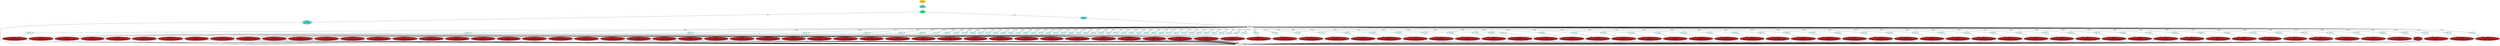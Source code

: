 strict digraph "" {
	node [label="\N"];
	"855:CA"	 [ast="<pyverilog.vparser.ast.Case object at 0x7f65e4b8f610>",
		fillcolor=lightcyan,
		label="855:CA",
		statements="[]",
		style=filled,
		typ=Case];
	"855:NS"	 [ast="<pyverilog.vparser.ast.NonblockingSubstitution object at 0x7f65e4b8f690>",
		fillcolor=firebrick,
		label="855:NS
Kt <= 64'hd807aa98_a3030242;",
		statements="[<pyverilog.vparser.ast.NonblockingSubstitution object at 0x7f65e4b8f690>]",
		style=filled,
		typ=NonblockingSubstitution];
	"855:CA" -> "855:NS"	 [cond="[]",
		lineno=None];
	"840:CA"	 [ast="<pyverilog.vparser.ast.Case object at 0x7f65e4b8f850>",
		fillcolor=lightcyan,
		label="840:CA",
		statements="[]",
		style=filled,
		typ=Case];
	"840:NS"	 [ast="<pyverilog.vparser.ast.NonblockingSubstitution object at 0x7f65e4b8f8d0>",
		fillcolor=firebrick,
		label="840:NS
Kt <= 64'h428a2f98_d728ae22;",
		statements="[<pyverilog.vparser.ast.NonblockingSubstitution object at 0x7f65e4b8f8d0>]",
		style=filled,
		typ=NonblockingSubstitution];
	"840:CA" -> "840:NS"	 [cond="[]",
		lineno=None];
	"852:NS"	 [ast="<pyverilog.vparser.ast.NonblockingSubstitution object at 0x7f65e4b8fa50>",
		fillcolor=firebrick,
		label="852:NS
Kt <= 64'h923f82a4_af194f9b;",
		statements="[<pyverilog.vparser.ast.NonblockingSubstitution object at 0x7f65e4b8fa50>]",
		style=filled,
		typ=NonblockingSubstitution];
	"Leaf_830:AL"	 [def_var="['Kt']",
		label="Leaf_830:AL"];
	"852:NS" -> "Leaf_830:AL"	 [cond="[]",
		lineno=None];
	"908:CA"	 [ast="<pyverilog.vparser.ast.Case object at 0x7f65e4b8fc10>",
		fillcolor=lightcyan,
		label="908:CA",
		statements="[]",
		style=filled,
		typ=Case];
	"908:NS"	 [ast="<pyverilog.vparser.ast.NonblockingSubstitution object at 0x7f65e4b8fc90>",
		fillcolor=firebrick,
		label="908:NS
Kt <= 64'h4ed8aa4a_e3418acb;",
		statements="[<pyverilog.vparser.ast.NonblockingSubstitution object at 0x7f65e4b8fc90>]",
		style=filled,
		typ=NonblockingSubstitution];
	"908:CA" -> "908:NS"	 [cond="[]",
		lineno=None];
	"871:NS"	 [ast="<pyverilog.vparser.ast.NonblockingSubstitution object at 0x7f65e4b1ea90>",
		fillcolor=firebrick,
		label="871:NS
Kt <= 64'he49b69c1_9ef14ad2;",
		statements="[<pyverilog.vparser.ast.NonblockingSubstitution object at 0x7f65e4b1ea90>]",
		style=filled,
		typ=NonblockingSubstitution];
	"871:NS" -> "Leaf_830:AL"	 [cond="[]",
		lineno=None];
	"843:CA"	 [ast="<pyverilog.vparser.ast.Case object at 0x7f65e4b8ff90>",
		fillcolor=lightcyan,
		label="843:CA",
		statements="[]",
		style=filled,
		typ=Case];
	"843:NS"	 [ast="<pyverilog.vparser.ast.NonblockingSubstitution object at 0x7f65e4b91050>",
		fillcolor=firebrick,
		label="843:NS
Kt <= 64'hb5c0fbcf_ec4d3b2f;",
		statements="[<pyverilog.vparser.ast.NonblockingSubstitution object at 0x7f65e4b91050>]",
		style=filled,
		typ=NonblockingSubstitution];
	"843:CA" -> "843:NS"	 [cond="[]",
		lineno=None];
	"864:NS"	 [ast="<pyverilog.vparser.ast.NonblockingSubstitution object at 0x7f65e4b911d0>",
		fillcolor=firebrick,
		label="864:NS
Kt <= 64'h72be5d74_f27b896f;",
		statements="[<pyverilog.vparser.ast.NonblockingSubstitution object at 0x7f65e4b911d0>]",
		style=filled,
		typ=NonblockingSubstitution];
	"864:NS" -> "Leaf_830:AL"	 [cond="[]",
		lineno=None];
	"915:NS"	 [ast="<pyverilog.vparser.ast.NonblockingSubstitution object at 0x7f65e4b91350>",
		fillcolor=firebrick,
		label="915:NS
Kt <= 64'h90befffa_23631e28;",
		statements="[<pyverilog.vparser.ast.NonblockingSubstitution object at 0x7f65e4b91350>]",
		style=filled,
		typ=NonblockingSubstitution];
	"915:NS" -> "Leaf_830:AL"	 [cond="[]",
		lineno=None];
	"896:CA"	 [ast="<pyverilog.vparser.ast.Case object at 0x7f65e4b914d0>",
		fillcolor=lightcyan,
		label="896:CA",
		statements="[]",
		style=filled,
		typ=Case];
	"896:NS"	 [ast="<pyverilog.vparser.ast.NonblockingSubstitution object at 0x7f65e4b91550>",
		fillcolor=firebrick,
		label="896:NS
Kt <= 64'ha81a664b_bc423001;",
		statements="[<pyverilog.vparser.ast.NonblockingSubstitution object at 0x7f65e4b91550>]",
		style=filled,
		typ=NonblockingSubstitution];
	"896:CA" -> "896:NS"	 [cond="[]",
		lineno=None];
	"839:CA"	 [ast="<pyverilog.vparser.ast.Case object at 0x7f65e4b947d0>",
		fillcolor=lightcyan,
		label="839:CA",
		statements="[]",
		style=filled,
		typ=Case];
	"839:NS"	 [ast="<pyverilog.vparser.ast.NonblockingSubstitution object at 0x7f65e4b94850>",
		fillcolor=firebrick,
		label="839:NS
Kt <= 64'h428a2f98_d728ae22;",
		statements="[<pyverilog.vparser.ast.NonblockingSubstitution object at 0x7f65e4b94850>]",
		style=filled,
		typ=NonblockingSubstitution];
	"839:CA" -> "839:NS"	 [cond="[]",
		lineno=None];
	"857:NS"	 [ast="<pyverilog.vparser.ast.NonblockingSubstitution object at 0x7f65e4b916d0>",
		fillcolor=firebrick,
		label="857:NS
Kt <= 64'h12835b01_45706fbe;",
		statements="[<pyverilog.vparser.ast.NonblockingSubstitution object at 0x7f65e4b916d0>]",
		style=filled,
		typ=NonblockingSubstitution];
	"857:NS" -> "Leaf_830:AL"	 [cond="[]",
		lineno=None];
	"900:CA"	 [ast="<pyverilog.vparser.ast.Case object at 0x7f65e4b36b10>",
		fillcolor=lightcyan,
		label="900:CA",
		statements="[]",
		style=filled,
		typ=Case];
	"900:NS"	 [ast="<pyverilog.vparser.ast.NonblockingSubstitution object at 0x7f65e4b36b90>",
		fillcolor=firebrick,
		label="900:NS
Kt <= 64'hd6990624_5565a910;",
		statements="[<pyverilog.vparser.ast.NonblockingSubstitution object at 0x7f65e4b36b90>]",
		style=filled,
		typ=NonblockingSubstitution];
	"900:CA" -> "900:NS"	 [cond="[]",
		lineno=None];
	"917:CA"	 [ast="<pyverilog.vparser.ast.Case object at 0x7f65e4b91850>",
		fillcolor=lightcyan,
		label="917:CA",
		statements="[]",
		style=filled,
		typ=Case];
	"917:NS"	 [ast="<pyverilog.vparser.ast.NonblockingSubstitution object at 0x7f65e4b918d0>",
		fillcolor=firebrick,
		label="917:NS
Kt <= 64'hbef9a3f7_b2c67915;",
		statements="[<pyverilog.vparser.ast.NonblockingSubstitution object at 0x7f65e4b918d0>]",
		style=filled,
		typ=NonblockingSubstitution];
	"917:CA" -> "917:NS"	 [cond="[]",
		lineno=None];
	"905:CA"	 [ast="<pyverilog.vparser.ast.Case object at 0x7f65e4b91a50>",
		fillcolor=lightcyan,
		label="905:CA",
		statements="[]",
		style=filled,
		typ=Case];
	"905:NS"	 [ast="<pyverilog.vparser.ast.NonblockingSubstitution object at 0x7f65e4b91ad0>",
		fillcolor=firebrick,
		label="905:NS
Kt <= 64'h2748774c_df8eeb99;",
		statements="[<pyverilog.vparser.ast.NonblockingSubstitution object at 0x7f65e4b91ad0>]",
		style=filled,
		typ=NonblockingSubstitution];
	"905:CA" -> "905:NS"	 [cond="[]",
		lineno=None];
	"868:NS"	 [ast="<pyverilog.vparser.ast.NonblockingSubstitution object at 0x7f65e4b91c50>",
		fillcolor=firebrick,
		label="868:NS
Kt <= 64'h9bdc06a7_25c71235;",
		statements="[<pyverilog.vparser.ast.NonblockingSubstitution object at 0x7f65e4b91c50>]",
		style=filled,
		typ=NonblockingSubstitution];
	"868:NS" -> "Leaf_830:AL"	 [cond="[]",
		lineno=None];
	"920:CA"	 [ast="<pyverilog.vparser.ast.Case object at 0x7f65e4b91f50>",
		fillcolor=lightcyan,
		label="920:CA",
		statements="[]",
		style=filled,
		typ=Case];
	"920:NS"	 [ast="<pyverilog.vparser.ast.NonblockingSubstitution object at 0x7f65e4b91fd0>",
		fillcolor=firebrick,
		label="920:NS
Kt <= 64'hd186b8c7_21c0c207;",
		statements="[<pyverilog.vparser.ast.NonblockingSubstitution object at 0x7f65e4b91fd0>]",
		style=filled,
		typ=NonblockingSubstitution];
	"920:CA" -> "920:NS"	 [cond="[]",
		lineno=None];
	"918:CA"	 [ast="<pyverilog.vparser.ast.Case object at 0x7f65e4b921d0>",
		fillcolor=lightcyan,
		label="918:CA",
		statements="[]",
		style=filled,
		typ=Case];
	"918:NS"	 [ast="<pyverilog.vparser.ast.NonblockingSubstitution object at 0x7f65e4b92250>",
		fillcolor=firebrick,
		label="918:NS
Kt <= 64'hc67178f2_e372532b;",
		statements="[<pyverilog.vparser.ast.NonblockingSubstitution object at 0x7f65e4b92250>]",
		style=filled,
		typ=NonblockingSubstitution];
	"918:CA" -> "918:NS"	 [cond="[]",
		lineno=None];
	"861:NS"	 [ast="<pyverilog.vparser.ast.NonblockingSubstitution object at 0x7f65e4b92410>",
		fillcolor=firebrick,
		label="861:NS
Kt <= 64'h550c7dc3_d5ffb4e2;",
		statements="[<pyverilog.vparser.ast.NonblockingSubstitution object at 0x7f65e4b92410>]",
		style=filled,
		typ=NonblockingSubstitution];
	"861:NS" -> "Leaf_830:AL"	 [cond="[]",
		lineno=None];
	"844:NS"	 [ast="<pyverilog.vparser.ast.NonblockingSubstitution object at 0x7f65e4b94f10>",
		fillcolor=firebrick,
		label="844:NS
Kt <= 64'hb5c0fbcf_ec4d3b2f;",
		statements="[<pyverilog.vparser.ast.NonblockingSubstitution object at 0x7f65e4b94f10>]",
		style=filled,
		typ=NonblockingSubstitution];
	"844:NS" -> "Leaf_830:AL"	 [cond="[]",
		lineno=None];
	"888:NS"	 [ast="<pyverilog.vparser.ast.NonblockingSubstitution object at 0x7f65e4b92710>",
		fillcolor=firebrick,
		label="888:NS
Kt <= 64'h2e1b2138_5c26c926;",
		statements="[<pyverilog.vparser.ast.NonblockingSubstitution object at 0x7f65e4b92710>]",
		style=filled,
		typ=NonblockingSubstitution];
	"888:NS" -> "Leaf_830:AL"	 [cond="[]",
		lineno=None];
	"913:NS"	 [ast="<pyverilog.vparser.ast.NonblockingSubstitution object at 0x7f65e4b92890>",
		fillcolor=firebrick,
		label="913:NS
Kt <= 64'h84c87814_a1f0ab72;",
		statements="[<pyverilog.vparser.ast.NonblockingSubstitution object at 0x7f65e4b92890>]",
		style=filled,
		typ=NonblockingSubstitution];
	"913:NS" -> "Leaf_830:AL"	 [cond="[]",
		lineno=None];
	"898:CA"	 [ast="<pyverilog.vparser.ast.Case object at 0x7f65e4b92a10>",
		fillcolor=lightcyan,
		label="898:CA",
		statements="[]",
		style=filled,
		typ=Case];
	"898:NS"	 [ast="<pyverilog.vparser.ast.NonblockingSubstitution object at 0x7f65e4b92a90>",
		fillcolor=firebrick,
		label="898:NS
Kt <= 64'hc76c51a3_0654be30;",
		statements="[<pyverilog.vparser.ast.NonblockingSubstitution object at 0x7f65e4b92a90>]",
		style=filled,
		typ=NonblockingSubstitution];
	"898:CA" -> "898:NS"	 [cond="[]",
		lineno=None];
	"874:NS"	 [ast="<pyverilog.vparser.ast.NonblockingSubstitution object at 0x7f65e4b92c50>",
		fillcolor=firebrick,
		label="874:NS
Kt <= 64'h240ca1cc_77ac9c65;",
		statements="[<pyverilog.vparser.ast.NonblockingSubstitution object at 0x7f65e4b92c50>]",
		style=filled,
		typ=NonblockingSubstitution];
	"874:NS" -> "Leaf_830:AL"	 [cond="[]",
		lineno=None];
	"841:CA"	 [ast="<pyverilog.vparser.ast.Case object at 0x7f65e4b94a10>",
		fillcolor=lightcyan,
		label="841:CA",
		statements="[]",
		style=filled,
		typ=Case];
	"841:NS"	 [ast="<pyverilog.vparser.ast.NonblockingSubstitution object at 0x7f65e4b94a90>",
		fillcolor=firebrick,
		label="841:NS
Kt <= 64'h71374491_23ef65cd;",
		statements="[<pyverilog.vparser.ast.NonblockingSubstitution object at 0x7f65e4b94a90>]",
		style=filled,
		typ=NonblockingSubstitution];
	"841:CA" -> "841:NS"	 [cond="[]",
		lineno=None];
	"895:NS"	 [ast="<pyverilog.vparser.ast.NonblockingSubstitution object at 0x7f65e4b93050>",
		fillcolor=firebrick,
		label="895:NS
Kt <= 64'ha2bfe8a1_4cf10364;",
		statements="[<pyverilog.vparser.ast.NonblockingSubstitution object at 0x7f65e4b93050>]",
		style=filled,
		typ=NonblockingSubstitution];
	"895:NS" -> "Leaf_830:AL"	 [cond="[]",
		lineno=None];
	"921:CA"	 [ast="<pyverilog.vparser.ast.Case object at 0x7f65e4b931d0>",
		fillcolor=lightcyan,
		label="921:CA",
		statements="[]",
		style=filled,
		typ=Case];
	"921:NS"	 [ast="<pyverilog.vparser.ast.NonblockingSubstitution object at 0x7f65e4b93250>",
		fillcolor=firebrick,
		label="921:NS
Kt <= 64'heada7dd6_cde0eb1e;",
		statements="[<pyverilog.vparser.ast.NonblockingSubstitution object at 0x7f65e4b93250>]",
		style=filled,
		typ=NonblockingSubstitution];
	"921:CA" -> "921:NS"	 [cond="[]",
		lineno=None];
	"865:CA"	 [ast="<pyverilog.vparser.ast.Case object at 0x7f65e4b96f50>",
		fillcolor=lightcyan,
		label="865:CA",
		statements="[]",
		style=filled,
		typ=Case];
	"865:NS"	 [ast="<pyverilog.vparser.ast.NonblockingSubstitution object at 0x7f65e4b96fd0>",
		fillcolor=firebrick,
		label="865:NS
Kt <= 64'h80deb1fe_3b1696b1;",
		statements="[<pyverilog.vparser.ast.NonblockingSubstitution object at 0x7f65e4b96fd0>]",
		style=filled,
		typ=NonblockingSubstitution];
	"865:CA" -> "865:NS"	 [cond="[]",
		lineno=None];
	"880:CA"	 [ast="<pyverilog.vparser.ast.Case object at 0x7f65e4b93590>",
		fillcolor=lightcyan,
		label="880:CA",
		statements="[]",
		style=filled,
		typ=Case];
	"880:NS"	 [ast="<pyverilog.vparser.ast.NonblockingSubstitution object at 0x7f65e4b93610>",
		fillcolor=firebrick,
		label="880:NS
Kt <= 64'ha831c66d_2db43210;",
		statements="[<pyverilog.vparser.ast.NonblockingSubstitution object at 0x7f65e4b93610>]",
		style=filled,
		typ=NonblockingSubstitution];
	"880:CA" -> "880:NS"	 [cond="[]",
		lineno=None];
	"846:CA"	 [ast="<pyverilog.vparser.ast.Case object at 0x7f65e4b937d0>",
		fillcolor=lightcyan,
		label="846:CA",
		statements="[]",
		style=filled,
		typ=Case];
	"846:NS"	 [ast="<pyverilog.vparser.ast.NonblockingSubstitution object at 0x7f65e4b93850>",
		fillcolor=firebrick,
		label="846:NS
Kt <= 64'he9b5dba5_8189dbbc;",
		statements="[<pyverilog.vparser.ast.NonblockingSubstitution object at 0x7f65e4b93850>]",
		style=filled,
		typ=NonblockingSubstitution];
	"846:CA" -> "846:NS"	 [cond="[]",
		lineno=None];
	"879:CA"	 [ast="<pyverilog.vparser.ast.Case object at 0x7f65e4b93a10>",
		fillcolor=lightcyan,
		label="879:CA",
		statements="[]",
		style=filled,
		typ=Case];
	"879:NS"	 [ast="<pyverilog.vparser.ast.NonblockingSubstitution object at 0x7f65e4b93a90>",
		fillcolor=firebrick,
		label="879:NS
Kt <= 64'h983e5152_ee66dfab;",
		statements="[<pyverilog.vparser.ast.NonblockingSubstitution object at 0x7f65e4b93a90>]",
		style=filled,
		typ=NonblockingSubstitution];
	"879:CA" -> "879:NS"	 [cond="[]",
		lineno=None];
	"909:CA"	 [ast="<pyverilog.vparser.ast.Case object at 0x7f65e4b93c50>",
		fillcolor=lightcyan,
		label="909:CA",
		statements="[]",
		style=filled,
		typ=Case];
	"909:NS"	 [ast="<pyverilog.vparser.ast.NonblockingSubstitution object at 0x7f65e4b93cd0>",
		fillcolor=firebrick,
		label="909:NS
Kt <= 64'h5b9cca4f_7763e373;",
		statements="[<pyverilog.vparser.ast.NonblockingSubstitution object at 0x7f65e4b93cd0>]",
		style=filled,
		typ=NonblockingSubstitution];
	"909:CA" -> "909:NS"	 [cond="[]",
		lineno=None];
	"866:NS"	 [ast="<pyverilog.vparser.ast.NonblockingSubstitution object at 0x7f65e4b93e90>",
		fillcolor=firebrick,
		label="866:NS
Kt <= 64'h80deb1fe_3b1696b1;",
		statements="[<pyverilog.vparser.ast.NonblockingSubstitution object at 0x7f65e4b93e90>]",
		style=filled,
		typ=NonblockingSubstitution];
	"866:NS" -> "Leaf_830:AL"	 [cond="[]",
		lineno=None];
	"929:NS"	 [ast="<pyverilog.vparser.ast.NonblockingSubstitution object at 0x7f65e4b94050>",
		fillcolor=firebrick,
		label="929:NS
Kt <= 64'h3c9ebe0a_15c9bebc;",
		statements="[<pyverilog.vparser.ast.NonblockingSubstitution object at 0x7f65e4b94050>]",
		style=filled,
		typ=NonblockingSubstitution];
	"929:NS" -> "Leaf_830:AL"	 [cond="[]",
		lineno=None];
	"862:NS"	 [ast="<pyverilog.vparser.ast.NonblockingSubstitution object at 0x7f65e4b92590>",
		fillcolor=firebrick,
		label="862:NS
Kt <= 64'h550c7dc3_d5ffb4e2;",
		statements="[<pyverilog.vparser.ast.NonblockingSubstitution object at 0x7f65e4b92590>]",
		style=filled,
		typ=NonblockingSubstitution];
	"862:NS" -> "Leaf_830:AL"	 [cond="[]",
		lineno=None];
	"877:NS"	 [ast="<pyverilog.vparser.ast.NonblockingSubstitution object at 0x7f65e4b94410>",
		fillcolor=firebrick,
		label="877:NS
Kt <= 64'h5cb0a9dc_bd41fbd4;",
		statements="[<pyverilog.vparser.ast.NonblockingSubstitution object at 0x7f65e4b94410>]",
		style=filled,
		typ=NonblockingSubstitution];
	"877:NS" -> "Leaf_830:AL"	 [cond="[]",
		lineno=None];
	"858:NS"	 [ast="<pyverilog.vparser.ast.NonblockingSubstitution object at 0x7f65e4b94590>",
		fillcolor=firebrick,
		label="858:NS
Kt <= 64'h12835b01_45706fbe;",
		statements="[<pyverilog.vparser.ast.NonblockingSubstitution object at 0x7f65e4b94590>]",
		style=filled,
		typ=NonblockingSubstitution];
	"858:NS" -> "Leaf_830:AL"	 [cond="[]",
		lineno=None];
	"838:CS"	 [ast="<pyverilog.vparser.ast.CaseStatement object at 0x7f65e4b94710>",
		fillcolor=linen,
		label="838:CS",
		statements="[]",
		style=filled,
		typ=CaseStatement];
	"838:CS" -> "855:CA"	 [cond="['round']",
		label=round,
		lineno=838];
	"838:CS" -> "840:CA"	 [cond="['round']",
		label=round,
		lineno=838];
	"838:CS" -> "908:CA"	 [cond="['round']",
		label=round,
		lineno=838];
	"838:CS" -> "843:CA"	 [cond="['round']",
		label=round,
		lineno=838];
	"838:CS" -> "896:CA"	 [cond="['round']",
		label=round,
		lineno=838];
	"838:CS" -> "839:CA"	 [cond="['round']",
		label=round,
		lineno=838];
	"838:CS" -> "900:CA"	 [cond="['round']",
		label=round,
		lineno=838];
	"838:CS" -> "917:CA"	 [cond="['round']",
		label=round,
		lineno=838];
	"838:CS" -> "905:CA"	 [cond="['round']",
		label=round,
		lineno=838];
	"838:CS" -> "920:CA"	 [cond="['round']",
		label=round,
		lineno=838];
	"838:CS" -> "918:CA"	 [cond="['round']",
		label=round,
		lineno=838];
	"838:CS" -> "898:CA"	 [cond="['round']",
		label=round,
		lineno=838];
	"838:CS" -> "841:CA"	 [cond="['round']",
		label=round,
		lineno=838];
	"838:CS" -> "921:CA"	 [cond="['round']",
		label=round,
		lineno=838];
	"838:CS" -> "865:CA"	 [cond="['round']",
		label=round,
		lineno=838];
	"838:CS" -> "880:CA"	 [cond="['round']",
		label=round,
		lineno=838];
	"838:CS" -> "846:CA"	 [cond="['round']",
		label=round,
		lineno=838];
	"838:CS" -> "879:CA"	 [cond="['round']",
		label=round,
		lineno=838];
	"838:CS" -> "909:CA"	 [cond="['round']",
		label=round,
		lineno=838];
	"922:CA"	 [ast="<pyverilog.vparser.ast.Case object at 0x7f65e4b45450>",
		fillcolor=lightcyan,
		label="922:CA",
		statements="[]",
		style=filled,
		typ=Case];
	"838:CS" -> "922:CA"	 [cond="['round']",
		label=round,
		lineno=838];
	"916:CA"	 [ast="<pyverilog.vparser.ast.Case object at 0x7f65e4b45150>",
		fillcolor=lightcyan,
		label="916:CA",
		statements="[]",
		style=filled,
		typ=Case];
	"838:CS" -> "916:CA"	 [cond="['round']",
		label=round,
		lineno=838];
	"849:CA"	 [ast="<pyverilog.vparser.ast.Case object at 0x7f65e4b957d0>",
		fillcolor=lightcyan,
		label="849:CA",
		statements="[]",
		style=filled,
		typ=Case];
	"838:CS" -> "849:CA"	 [cond="['round']",
		label=round,
		lineno=838];
	"897:CA"	 [ast="<pyverilog.vparser.ast.Case object at 0x7f65e4b36690>",
		fillcolor=lightcyan,
		label="897:CA",
		statements="[]",
		style=filled,
		typ=Case];
	"838:CS" -> "897:CA"	 [cond="['round']",
		label=round,
		lineno=838];
	"860:CA"	 [ast="<pyverilog.vparser.ast.Case object at 0x7f65e4b96890>",
		fillcolor=lightcyan,
		label="860:CA",
		statements="[]",
		style=filled,
		typ=Case];
	"838:CS" -> "860:CA"	 [cond="['round']",
		label=round,
		lineno=838];
	"929:CA"	 [ast="<pyverilog.vparser.ast.Case object at 0x7f65e4ce3050>",
		fillcolor=lightcyan,
		label="929:CA",
		statements="[]",
		style=filled,
		typ=Case];
	"838:CS" -> "929:CA"	 [cond="['round']",
		label=round,
		lineno=838];
	"872:CA"	 [ast="<pyverilog.vparser.ast.Case object at 0x7f65e4b1ec50>",
		fillcolor=lightcyan,
		label="872:CA",
		statements="[]",
		style=filled,
		typ=Case];
	"838:CS" -> "872:CA"	 [cond="['round']",
		label=round,
		lineno=838];
	"859:CA"	 [ast="<pyverilog.vparser.ast.Case object at 0x7f65e4b96650>",
		fillcolor=lightcyan,
		label="859:CA",
		statements="[]",
		style=filled,
		typ=Case];
	"838:CS" -> "859:CA"	 [cond="['round']",
		label=round,
		lineno=838];
	"881:CA"	 [ast="<pyverilog.vparser.ast.Case object at 0x7f65e4b268d0>",
		fillcolor=lightcyan,
		label="881:CA",
		statements="[]",
		style=filled,
		typ=Case];
	"838:CS" -> "881:CA"	 [cond="['round']",
		label=round,
		lineno=838];
	"875:CA"	 [ast="<pyverilog.vparser.ast.Case object at 0x7f65e4b261d0>",
		fillcolor=lightcyan,
		label="875:CA",
		statements="[]",
		style=filled,
		typ=Case];
	"838:CS" -> "875:CA"	 [cond="['round']",
		label=round,
		lineno=838];
	"850:CA"	 [ast="<pyverilog.vparser.ast.Case object at 0x7f65e4b95a10>",
		fillcolor=lightcyan,
		label="850:CA",
		statements="[]",
		style=filled,
		typ=Case];
	"838:CS" -> "850:CA"	 [cond="['round']",
		label=round,
		lineno=838];
	"925:CA"	 [ast="<pyverilog.vparser.ast.Case object at 0x7f65e4b45b10>",
		fillcolor=lightcyan,
		label="925:CA",
		statements="[]",
		style=filled,
		typ=Case];
	"838:CS" -> "925:CA"	 [cond="['round']",
		label=round,
		lineno=838];
	"931:CA"	 [ast="<pyverilog.vparser.ast.Case object at 0x7f65e4d5c9d0>",
		fillcolor=lightcyan,
		label="931:CA",
		statements="[]",
		style=filled,
		typ=Case];
	"838:CS" -> "931:CA"	 [cond="['round']",
		label=round,
		lineno=838];
	"853:CA"	 [ast="<pyverilog.vparser.ast.Case object at 0x7f65e4b95f50>",
		fillcolor=lightcyan,
		label="853:CA",
		statements="[]",
		style=filled,
		typ=Case];
	"838:CS" -> "853:CA"	 [cond="['round']",
		label=round,
		lineno=838];
	"919:CA"	 [ast="<pyverilog.vparser.ast.Case object at 0x7f65e4b45390>",
		fillcolor=lightcyan,
		label="919:CA",
		statements="[]",
		style=filled,
		typ=Case];
	"838:CS" -> "919:CA"	 [cond="['round']",
		label=round,
		lineno=838];
	"884:CA"	 [ast="<pyverilog.vparser.ast.Case object at 0x7f65e4b26f90>",
		fillcolor=lightcyan,
		label="884:CA",
		statements="[]",
		style=filled,
		typ=Case];
	"838:CS" -> "884:CA"	 [cond="['round']",
		label=round,
		lineno=838];
	"869:CA"	 [ast="<pyverilog.vparser.ast.Case object at 0x7f65e4b1e590>",
		fillcolor=lightcyan,
		label="869:CA",
		statements="[]",
		style=filled,
		typ=Case];
	"838:CS" -> "869:CA"	 [cond="['round']",
		label=round,
		lineno=838];
	"926:CA"	 [ast="<pyverilog.vparser.ast.Case object at 0x7f65e4d89390>",
		fillcolor=lightcyan,
		label="926:CA",
		statements="[]",
		style=filled,
		typ=Case];
	"838:CS" -> "926:CA"	 [cond="['round']",
		label=round,
		lineno=838];
	"852:CA"	 [ast="<pyverilog.vparser.ast.Case object at 0x7f65e4b95e90>",
		fillcolor=lightcyan,
		label="852:CA",
		statements="[]",
		style=filled,
		typ=Case];
	"838:CS" -> "852:CA"	 [cond="['round']",
		label=round,
		lineno=838];
	"883:CA"	 [ast="<pyverilog.vparser.ast.Case object at 0x7f65e4b26d50>",
		fillcolor=lightcyan,
		label="883:CA",
		statements="[]",
		style=filled,
		typ=Case];
	"838:CS" -> "883:CA"	 [cond="['round']",
		label=round,
		lineno=838];
	"912:CA"	 [ast="<pyverilog.vparser.ast.Case object at 0x7f65e4b3eb10>",
		fillcolor=lightcyan,
		label="912:CA",
		statements="[]",
		style=filled,
		typ=Case];
	"838:CS" -> "912:CA"	 [cond="['round']",
		label=round,
		lineno=838];
	"844:CA"	 [ast="<pyverilog.vparser.ast.Case object at 0x7f65e4b94e90>",
		fillcolor=lightcyan,
		label="844:CA",
		statements="[]",
		style=filled,
		typ=Case];
	"838:CS" -> "844:CA"	 [cond="['round']",
		label=round,
		lineno=838];
	"899:CA"	 [ast="<pyverilog.vparser.ast.Case object at 0x7f65e4b368d0>",
		fillcolor=lightcyan,
		label="899:CA",
		statements="[]",
		style=filled,
		typ=Case];
	"838:CS" -> "899:CA"	 [cond="['round']",
		label=round,
		lineno=838];
	"930:CA"	 [ast="<pyverilog.vparser.ast.Case object at 0x7f65e4d5c5d0>",
		fillcolor=lightcyan,
		label="930:CA",
		statements="[]",
		style=filled,
		typ=Case];
	"838:CS" -> "930:CA"	 [cond="['round']",
		label=round,
		lineno=838];
	"915:CA"	 [ast="<pyverilog.vparser.ast.Case object at 0x7f65e4b45090>",
		fillcolor=lightcyan,
		label="915:CA",
		statements="[]",
		style=filled,
		typ=Case];
	"838:CS" -> "915:CA"	 [cond="['round']",
		label=round,
		lineno=838];
	"882:CA"	 [ast="<pyverilog.vparser.ast.Case object at 0x7f65e4b26b10>",
		fillcolor=lightcyan,
		label="882:CA",
		statements="[]",
		style=filled,
		typ=Case];
	"838:CS" -> "882:CA"	 [cond="['round']",
		label=round,
		lineno=838];
	"854:CA"	 [ast="<pyverilog.vparser.ast.Case object at 0x7f65e4b961d0>",
		fillcolor=lightcyan,
		label="854:CA",
		statements="[]",
		style=filled,
		typ=Case];
	"838:CS" -> "854:CA"	 [cond="['round']",
		label=round,
		lineno=838];
	"894:CA"	 [ast="<pyverilog.vparser.ast.Case object at 0x7f65e4b36390>",
		fillcolor=lightcyan,
		label="894:CA",
		statements="[]",
		style=filled,
		typ=Case];
	"838:CS" -> "894:CA"	 [cond="['round']",
		label=round,
		lineno=838];
	"878:CA"	 [ast="<pyverilog.vparser.ast.Case object at 0x7f65e4b26690>",
		fillcolor=lightcyan,
		label="878:CA",
		statements="[]",
		style=filled,
		typ=Case];
	"838:CS" -> "878:CA"	 [cond="['round']",
		label=round,
		lineno=838];
	"847:CA"	 [ast="<pyverilog.vparser.ast.Case object at 0x7f65e4b95350>",
		fillcolor=lightcyan,
		label="847:CA",
		statements="[]",
		style=filled,
		typ=Case];
	"838:CS" -> "847:CA"	 [cond="['round']",
		label=round,
		lineno=838];
	"928:CA"	 [ast="<pyverilog.vparser.ast.Case object at 0x7f65e4d28b50>",
		fillcolor=lightcyan,
		label="928:CA",
		statements="[]",
		style=filled,
		typ=Case];
	"838:CS" -> "928:CA"	 [cond="['round']",
		label=round,
		lineno=838];
	"914:CA"	 [ast="<pyverilog.vparser.ast.Case object at 0x7f65e4b3ee10>",
		fillcolor=lightcyan,
		label="914:CA",
		statements="[]",
		style=filled,
		typ=Case];
	"838:CS" -> "914:CA"	 [cond="['round']",
		label=round,
		lineno=838];
	"927:CA"	 [ast="<pyverilog.vparser.ast.Case object at 0x7f65e4d89710>",
		fillcolor=lightcyan,
		label="927:CA",
		statements="[]",
		style=filled,
		typ=Case];
	"838:CS" -> "927:CA"	 [cond="['round']",
		label=round,
		lineno=838];
	"893:CA"	 [ast="<pyverilog.vparser.ast.Case object at 0x7f65e4b362d0>",
		fillcolor=lightcyan,
		label="893:CA",
		statements="[]",
		style=filled,
		typ=Case];
	"838:CS" -> "893:CA"	 [cond="['round']",
		label=round,
		lineno=838];
	"924:CA"	 [ast="<pyverilog.vparser.ast.Case object at 0x7f65e4b458d0>",
		fillcolor=lightcyan,
		label="924:CA",
		statements="[]",
		style=filled,
		typ=Case];
	"838:CS" -> "924:CA"	 [cond="['round']",
		label=round,
		lineno=838];
	"876:CA"	 [ast="<pyverilog.vparser.ast.Case object at 0x7f65e4b26390>",
		fillcolor=lightcyan,
		label="876:CA",
		statements="[]",
		style=filled,
		typ=Case];
	"838:CS" -> "876:CA"	 [cond="['round']",
		label=round,
		lineno=838];
	"901:CA"	 [ast="<pyverilog.vparser.ast.Case object at 0x7f65e4b36d50>",
		fillcolor=lightcyan,
		label="901:CA",
		statements="[]",
		style=filled,
		typ=Case];
	"838:CS" -> "901:CA"	 [cond="['round']",
		label=round,
		lineno=838];
	"902:CA"	 [ast="<pyverilog.vparser.ast.Case object at 0x7f65e4b36f90>",
		fillcolor=lightcyan,
		label="902:CA",
		statements="[]",
		style=filled,
		typ=Case];
	"838:CS" -> "902:CA"	 [cond="['round']",
		label=round,
		lineno=838];
	"877:CA"	 [ast="<pyverilog.vparser.ast.Case object at 0x7f65e4b265d0>",
		fillcolor=lightcyan,
		label="877:CA",
		statements="[]",
		style=filled,
		typ=Case];
	"838:CS" -> "877:CA"	 [cond="['round']",
		label=round,
		lineno=838];
	"866:CA"	 [ast="<pyverilog.vparser.ast.Case object at 0x7f65e4b1e1d0>",
		fillcolor=lightcyan,
		label="866:CA",
		statements="[]",
		style=filled,
		typ=Case];
	"838:CS" -> "866:CA"	 [cond="['round']",
		label=round,
		lineno=838];
	"887:CA"	 [ast="<pyverilog.vparser.ast.Case object at 0x7f65e4b2e690>",
		fillcolor=lightcyan,
		label="887:CA",
		statements="[]",
		style=filled,
		typ=Case];
	"838:CS" -> "887:CA"	 [cond="['round']",
		label=round,
		lineno=838];
	"886:CA"	 [ast="<pyverilog.vparser.ast.Case object at 0x7f65e4b2e450>",
		fillcolor=lightcyan,
		label="886:CA",
		statements="[]",
		style=filled,
		typ=Case];
	"838:CS" -> "886:CA"	 [cond="['round']",
		label=round,
		lineno=838];
	"864:CA"	 [ast="<pyverilog.vparser.ast.Case object at 0x7f65e4b96e90>",
		fillcolor=lightcyan,
		label="864:CA",
		statements="[]",
		style=filled,
		typ=Case];
	"838:CS" -> "864:CA"	 [cond="['round']",
		label=round,
		lineno=838];
	"892:CA"	 [ast="<pyverilog.vparser.ast.Case object at 0x7f65e4b36090>",
		fillcolor=lightcyan,
		label="892:CA",
		statements="[]",
		style=filled,
		typ=Case];
	"838:CS" -> "892:CA"	 [cond="['round']",
		label=round,
		lineno=838];
	"923:CA"	 [ast="<pyverilog.vparser.ast.Case object at 0x7f65e4b45690>",
		fillcolor=lightcyan,
		label="923:CA",
		statements="[]",
		style=filled,
		typ=Case];
	"838:CS" -> "923:CA"	 [cond="['round']",
		label=round,
		lineno=838];
	"874:CA"	 [ast="<pyverilog.vparser.ast.Case object at 0x7f65e4b26110>",
		fillcolor=lightcyan,
		label="874:CA",
		statements="[]",
		style=filled,
		typ=Case];
	"838:CS" -> "874:CA"	 [cond="['round']",
		label=round,
		lineno=838];
	"910:CA"	 [ast="<pyverilog.vparser.ast.Case object at 0x7f65e4b3e690>",
		fillcolor=lightcyan,
		label="910:CA",
		statements="[]",
		style=filled,
		typ=Case];
	"838:CS" -> "910:CA"	 [cond="['round']",
		label=round,
		lineno=838];
	"861:CA"	 [ast="<pyverilog.vparser.ast.Case object at 0x7f65e4b96ad0>",
		fillcolor=lightcyan,
		label="861:CA",
		statements="[]",
		style=filled,
		typ=Case];
	"838:CS" -> "861:CA"	 [cond="['round']",
		label=round,
		lineno=838];
	"885:CA"	 [ast="<pyverilog.vparser.ast.Case object at 0x7f65e4b2e210>",
		fillcolor=lightcyan,
		label="885:CA",
		statements="[]",
		style=filled,
		typ=Case];
	"838:CS" -> "885:CA"	 [cond="['round']",
		label=round,
		lineno=838];
	"851:CA"	 [ast="<pyverilog.vparser.ast.Case object at 0x7f65e4b95c50>",
		fillcolor=lightcyan,
		label="851:CA",
		statements="[]",
		style=filled,
		typ=Case];
	"838:CS" -> "851:CA"	 [cond="['round']",
		label=round,
		lineno=838];
	"906:CA"	 [ast="<pyverilog.vparser.ast.Case object at 0x7f65e4b941d0>",
		fillcolor=lightcyan,
		label="906:CA",
		statements="[]",
		style=filled,
		typ=Case];
	"838:CS" -> "906:CA"	 [cond="['round']",
		label=round,
		lineno=838];
	"933:CA"	 [ast="<pyverilog.vparser.ast.Case object at 0x7f65e4d5c450>",
		fillcolor=lightcyan,
		label="933:CA",
		statements="[]",
		style=filled,
		typ=Case];
	"838:CS" -> "933:CA"	 [cond="['round']",
		label=round,
		lineno=838];
	"934:CA"	 [ast="<pyverilog.vparser.ast.Case object at 0x7f65e4d3b550>",
		fillcolor=lightcyan,
		label="934:CA",
		statements="[]",
		style=filled,
		typ=Case];
	"838:CS" -> "934:CA"	 [cond="['round']",
		label=round,
		lineno=838];
	"913:CA"	 [ast="<pyverilog.vparser.ast.Case object at 0x7f65e4b3ed50>",
		fillcolor=lightcyan,
		label="913:CA",
		statements="[]",
		style=filled,
		typ=Case];
	"838:CS" -> "913:CA"	 [cond="['round']",
		label=round,
		lineno=838];
	"932:CA"	 [ast="<pyverilog.vparser.ast.Case object at 0x7f65e4d5c950>",
		fillcolor=lightcyan,
		label="932:CA",
		statements="[]",
		style=filled,
		typ=Case];
	"838:CS" -> "932:CA"	 [cond="['round']",
		label=round,
		lineno=838];
	"907:CA"	 [ast="<pyverilog.vparser.ast.Case object at 0x7f65e4b3e450>",
		fillcolor=lightcyan,
		label="907:CA",
		statements="[]",
		style=filled,
		typ=Case];
	"838:CS" -> "907:CA"	 [cond="['round']",
		label=round,
		lineno=838];
	"863:CA"	 [ast="<pyverilog.vparser.ast.Case object at 0x7f65e4b96c50>",
		fillcolor=lightcyan,
		label="863:CA",
		statements="[]",
		style=filled,
		typ=Case];
	"838:CS" -> "863:CA"	 [cond="['round']",
		label=round,
		lineno=838];
	"890:CA"	 [ast="<pyverilog.vparser.ast.Case object at 0x7f65e4b2ebd0>",
		fillcolor=lightcyan,
		label="890:CA",
		statements="[]",
		style=filled,
		typ=Case];
	"838:CS" -> "890:CA"	 [cond="['round']",
		label=round,
		lineno=838];
	"903:CA"	 [ast="<pyverilog.vparser.ast.Case object at 0x7f65e4b3e210>",
		fillcolor=lightcyan,
		label="903:CA",
		statements="[]",
		style=filled,
		typ=Case];
	"838:CS" -> "903:CA"	 [cond="['round']",
		label=round,
		lineno=838];
	"842:CA"	 [ast="<pyverilog.vparser.ast.Case object at 0x7f65e4b94c50>",
		fillcolor=lightcyan,
		label="842:CA",
		statements="[]",
		style=filled,
		typ=Case];
	"838:CS" -> "842:CA"	 [cond="['round']",
		label=round,
		lineno=838];
	"870:CA"	 [ast="<pyverilog.vparser.ast.Case object at 0x7f65e4b1e7d0>",
		fillcolor=lightcyan,
		label="870:CA",
		statements="[]",
		style=filled,
		typ=Case];
	"838:CS" -> "870:CA"	 [cond="['round']",
		label=round,
		lineno=838];
	"856:CA"	 [ast="<pyverilog.vparser.ast.Case object at 0x7f65e4b96410>",
		fillcolor=lightcyan,
		label="856:CA",
		statements="[]",
		style=filled,
		typ=Case];
	"838:CS" -> "856:CA"	 [cond="['round']",
		label=round,
		lineno=838];
	"891:CA"	 [ast="<pyverilog.vparser.ast.Case object at 0x7f65e4b2ee10>",
		fillcolor=lightcyan,
		label="891:CA",
		statements="[]",
		style=filled,
		typ=Case];
	"838:CS" -> "891:CA"	 [cond="['round']",
		label=round,
		lineno=838];
	"889:CA"	 [ast="<pyverilog.vparser.ast.Case object at 0x7f65e4b2e990>",
		fillcolor=lightcyan,
		label="889:CA",
		statements="[]",
		style=filled,
		typ=Case];
	"838:CS" -> "889:CA"	 [cond="['round']",
		label=round,
		lineno=838];
	"904:CA"	 [ast="<pyverilog.vparser.ast.Case object at 0x7f65e4b92dd0>",
		fillcolor=lightcyan,
		label="904:CA",
		statements="[]",
		style=filled,
		typ=Case];
	"838:CS" -> "904:CA"	 [cond="['round']",
		label=round,
		lineno=838];
	"848:CA"	 [ast="<pyverilog.vparser.ast.Case object at 0x7f65e4b95590>",
		fillcolor=lightcyan,
		label="848:CA",
		statements="[]",
		style=filled,
		typ=Case];
	"838:CS" -> "848:CA"	 [cond="['round']",
		label=round,
		lineno=838];
	"858:CA"	 [ast="<pyverilog.vparser.ast.Case object at 0x7f65e4b96590>",
		fillcolor=lightcyan,
		label="858:CA",
		statements="[]",
		style=filled,
		typ=Case];
	"838:CS" -> "858:CA"	 [cond="['round']",
		label=round,
		lineno=838];
	"868:CA"	 [ast="<pyverilog.vparser.ast.Case object at 0x7f65e4b1e4d0>",
		fillcolor=lightcyan,
		label="868:CA",
		statements="[]",
		style=filled,
		typ=Case];
	"838:CS" -> "868:CA"	 [cond="['round']",
		label=round,
		lineno=838];
	"911:CA"	 [ast="<pyverilog.vparser.ast.Case object at 0x7f65e4b3e8d0>",
		fillcolor=lightcyan,
		label="911:CA",
		statements="[]",
		style=filled,
		typ=Case];
	"838:CS" -> "911:CA"	 [cond="['round']",
		label=round,
		lineno=838];
	"862:CA"	 [ast="<pyverilog.vparser.ast.Case object at 0x7f65e4b96b90>",
		fillcolor=lightcyan,
		label="862:CA",
		statements="[]",
		style=filled,
		typ=Case];
	"838:CS" -> "862:CA"	 [cond="['round']",
		label=round,
		lineno=838];
	"867:CA"	 [ast="<pyverilog.vparser.ast.Case object at 0x7f65e4b1e290>",
		fillcolor=lightcyan,
		label="867:CA",
		statements="[]",
		style=filled,
		typ=Case];
	"838:CS" -> "867:CA"	 [cond="['round']",
		label=round,
		lineno=838];
	"845:CA"	 [ast="<pyverilog.vparser.ast.Case object at 0x7f65e4b95110>",
		fillcolor=lightcyan,
		label="845:CA",
		statements="[]",
		style=filled,
		typ=Case];
	"838:CS" -> "845:CA"	 [cond="['round']",
		label=round,
		lineno=838];
	"857:CA"	 [ast="<pyverilog.vparser.ast.Case object at 0x7f65e4b964d0>",
		fillcolor=lightcyan,
		label="857:CA",
		statements="[]",
		style=filled,
		typ=Case];
	"838:CS" -> "857:CA"	 [cond="['round']",
		label=round,
		lineno=838];
	"888:CA"	 [ast="<pyverilog.vparser.ast.Case object at 0x7f65e4b2e8d0>",
		fillcolor=lightcyan,
		label="888:CA",
		statements="[]",
		style=filled,
		typ=Case];
	"838:CS" -> "888:CA"	 [cond="['round']",
		label=round,
		lineno=838];
	"935:CA"	 [ast="<pyverilog.vparser.ast.Case object at 0x7f65e4b45c90>",
		fillcolor=lightcyan,
		label="935:CA",
		statements="[]",
		style=filled,
		typ=Case];
	"838:CS" -> "935:CA"	 [cond="['round']",
		label=round,
		lineno=838];
	"871:CA"	 [ast="<pyverilog.vparser.ast.Case object at 0x7f65e4b1ea10>",
		fillcolor=lightcyan,
		label="871:CA",
		statements="[]",
		style=filled,
		typ=Case];
	"838:CS" -> "871:CA"	 [cond="['round']",
		label=round,
		lineno=838];
	"895:CA"	 [ast="<pyverilog.vparser.ast.Case object at 0x7f65e4b365d0>",
		fillcolor=lightcyan,
		label="895:CA",
		statements="[]",
		style=filled,
		typ=Case];
	"838:CS" -> "895:CA"	 [cond="['round']",
		label=round,
		lineno=838];
	"873:CA"	 [ast="<pyverilog.vparser.ast.Case object at 0x7f65e4b1ee90>",
		fillcolor=lightcyan,
		label="873:CA",
		statements="[]",
		style=filled,
		typ=Case];
	"838:CS" -> "873:CA"	 [cond="['round']",
		label=round,
		lineno=838];
	"922:NS"	 [ast="<pyverilog.vparser.ast.NonblockingSubstitution object at 0x7f65e4b454d0>",
		fillcolor=firebrick,
		label="922:NS
Kt <= 64'hf57d4f7f_ee6ed178;",
		statements="[<pyverilog.vparser.ast.NonblockingSubstitution object at 0x7f65e4b454d0>]",
		style=filled,
		typ=NonblockingSubstitution];
	"922:CA" -> "922:NS"	 [cond="[]",
		lineno=None];
	"916:NS"	 [ast="<pyverilog.vparser.ast.NonblockingSubstitution object at 0x7f65e4b451d0>",
		fillcolor=firebrick,
		label="916:NS
Kt <= 64'ha4506ceb_de82bde9;",
		statements="[<pyverilog.vparser.ast.NonblockingSubstitution object at 0x7f65e4b451d0>]",
		style=filled,
		typ=NonblockingSubstitution];
	"916:CA" -> "916:NS"	 [cond="[]",
		lineno=None];
	"849:NS"	 [ast="<pyverilog.vparser.ast.NonblockingSubstitution object at 0x7f65e4b95850>",
		fillcolor=firebrick,
		label="849:NS
Kt <= 64'h59f111f1_b605d019;",
		statements="[<pyverilog.vparser.ast.NonblockingSubstitution object at 0x7f65e4b95850>]",
		style=filled,
		typ=NonblockingSubstitution];
	"849:CA" -> "849:NS"	 [cond="[]",
		lineno=None];
	"931:NS"	 [ast="<pyverilog.vparser.ast.NonblockingSubstitution object at 0x7f65e4d5c390>",
		fillcolor=firebrick,
		label="931:NS
Kt <= 64'h4cc5d4be_cb3e42b6;",
		statements="[<pyverilog.vparser.ast.NonblockingSubstitution object at 0x7f65e4d5c390>]",
		style=filled,
		typ=NonblockingSubstitution];
	"931:NS" -> "Leaf_830:AL"	 [cond="[]",
		lineno=None];
	"897:NS"	 [ast="<pyverilog.vparser.ast.NonblockingSubstitution object at 0x7f65e4b36710>",
		fillcolor=firebrick,
		label="897:NS
Kt <= 64'hc24b8b70_d0f89791;",
		statements="[<pyverilog.vparser.ast.NonblockingSubstitution object at 0x7f65e4b36710>]",
		style=filled,
		typ=NonblockingSubstitution];
	"897:CA" -> "897:NS"	 [cond="[]",
		lineno=None];
	"885:NS"	 [ast="<pyverilog.vparser.ast.NonblockingSubstitution object at 0x7f65e4b2e290>",
		fillcolor=firebrick,
		label="885:NS
Kt <= 64'h06ca6351_e003826f;",
		statements="[<pyverilog.vparser.ast.NonblockingSubstitution object at 0x7f65e4b2e290>]",
		style=filled,
		typ=NonblockingSubstitution];
	"885:NS" -> "Leaf_830:AL"	 [cond="[]",
		lineno=None];
	"860:NS"	 [ast="<pyverilog.vparser.ast.NonblockingSubstitution object at 0x7f65e4b96910>",
		fillcolor=firebrick,
		label="860:NS
Kt <= 64'h243185be_4ee4b28c;",
		statements="[<pyverilog.vparser.ast.NonblockingSubstitution object at 0x7f65e4b96910>]",
		style=filled,
		typ=NonblockingSubstitution];
	"860:CA" -> "860:NS"	 [cond="[]",
		lineno=None];
	"929:CA" -> "929:NS"	 [cond="[]",
		lineno=None];
	"926:NS"	 [ast="<pyverilog.vparser.ast.NonblockingSubstitution object at 0x7f65e4d899d0>",
		fillcolor=firebrick,
		label="926:NS
Kt <= 64'h1b710b35_131c471b;",
		statements="[<pyverilog.vparser.ast.NonblockingSubstitution object at 0x7f65e4d899d0>]",
		style=filled,
		typ=NonblockingSubstitution];
	"926:NS" -> "Leaf_830:AL"	 [cond="[]",
		lineno=None];
	"869:NS"	 [ast="<pyverilog.vparser.ast.NonblockingSubstitution object at 0x7f65e4b1e610>",
		fillcolor=firebrick,
		label="869:NS
Kt <= 64'hc19bf174_cf692694;",
		statements="[<pyverilog.vparser.ast.NonblockingSubstitution object at 0x7f65e4b1e610>]",
		style=filled,
		typ=NonblockingSubstitution];
	"869:NS" -> "Leaf_830:AL"	 [cond="[]",
		lineno=None];
	"872:NS"	 [ast="<pyverilog.vparser.ast.NonblockingSubstitution object at 0x7f65e4b1ecd0>",
		fillcolor=firebrick,
		label="872:NS
Kt <= 64'hefbe4786_384f25e3;",
		statements="[<pyverilog.vparser.ast.NonblockingSubstitution object at 0x7f65e4b1ecd0>]",
		style=filled,
		typ=NonblockingSubstitution];
	"872:CA" -> "872:NS"	 [cond="[]",
		lineno=None];
	"886:NS"	 [ast="<pyverilog.vparser.ast.NonblockingSubstitution object at 0x7f65e4b2e4d0>",
		fillcolor=firebrick,
		label="886:NS
Kt <= 64'h14292967_0a0e6e70;",
		statements="[<pyverilog.vparser.ast.NonblockingSubstitution object at 0x7f65e4b2e4d0>]",
		style=filled,
		typ=NonblockingSubstitution];
	"886:NS" -> "Leaf_830:AL"	 [cond="[]",
		lineno=None];
	"934:NS"	 [ast="<pyverilog.vparser.ast.NonblockingSubstitution object at 0x7f65e4d3bc90>",
		fillcolor=firebrick,
		label="934:NS
Kt <= 64'h6c44198c_4a475817;",
		statements="[<pyverilog.vparser.ast.NonblockingSubstitution object at 0x7f65e4d3bc90>]",
		style=filled,
		typ=NonblockingSubstitution];
	"934:NS" -> "Leaf_830:AL"	 [cond="[]",
		lineno=None];
	"910:NS"	 [ast="<pyverilog.vparser.ast.NonblockingSubstitution object at 0x7f65e4b3e710>",
		fillcolor=firebrick,
		label="910:NS
Kt <= 64'h682e6ff3_d6b2b8a3;",
		statements="[<pyverilog.vparser.ast.NonblockingSubstitution object at 0x7f65e4b3e710>]",
		style=filled,
		typ=NonblockingSubstitution];
	"910:NS" -> "Leaf_830:AL"	 [cond="[]",
		lineno=None];
	"859:NS"	 [ast="<pyverilog.vparser.ast.NonblockingSubstitution object at 0x7f65e4b966d0>",
		fillcolor=firebrick,
		label="859:NS
Kt <= 64'h243185be_4ee4b28c;",
		statements="[<pyverilog.vparser.ast.NonblockingSubstitution object at 0x7f65e4b966d0>]",
		style=filled,
		typ=NonblockingSubstitution];
	"859:CA" -> "859:NS"	 [cond="[]",
		lineno=None];
	"881:NS"	 [ast="<pyverilog.vparser.ast.NonblockingSubstitution object at 0x7f65e4b26950>",
		fillcolor=firebrick,
		label="881:NS
Kt <= 64'hb00327c8_98fb213f;",
		statements="[<pyverilog.vparser.ast.NonblockingSubstitution object at 0x7f65e4b26950>]",
		style=filled,
		typ=NonblockingSubstitution];
	"881:CA" -> "881:NS"	 [cond="[]",
		lineno=None];
	"911:NS"	 [ast="<pyverilog.vparser.ast.NonblockingSubstitution object at 0x7f65e4b3e950>",
		fillcolor=firebrick,
		label="911:NS
Kt <= 64'h748f82ee_5defb2fc;",
		statements="[<pyverilog.vparser.ast.NonblockingSubstitution object at 0x7f65e4b3e950>]",
		style=filled,
		typ=NonblockingSubstitution];
	"911:NS" -> "Leaf_830:AL"	 [cond="[]",
		lineno=None];
	"875:NS"	 [ast="<pyverilog.vparser.ast.NonblockingSubstitution object at 0x7f65e4b26250>",
		fillcolor=firebrick,
		label="875:NS
Kt <= 64'h2de92c6f_592b0275;",
		statements="[<pyverilog.vparser.ast.NonblockingSubstitution object at 0x7f65e4b26250>]",
		style=filled,
		typ=NonblockingSubstitution];
	"875:CA" -> "875:NS"	 [cond="[]",
		lineno=None];
	"850:NS"	 [ast="<pyverilog.vparser.ast.NonblockingSubstitution object at 0x7f65e4b95a90>",
		fillcolor=firebrick,
		label="850:NS
Kt <= 64'h59f111f1_b605d019;",
		statements="[<pyverilog.vparser.ast.NonblockingSubstitution object at 0x7f65e4b95a90>]",
		style=filled,
		typ=NonblockingSubstitution];
	"850:CA" -> "850:NS"	 [cond="[]",
		lineno=None];
	"909:NS" -> "Leaf_830:AL"	 [cond="[]",
		lineno=None];
	"925:NS"	 [ast="<pyverilog.vparser.ast.NonblockingSubstitution object at 0x7f65e4b45b90>",
		fillcolor=firebrick,
		label="925:NS
Kt <= 64'h113f9804_bef90dae;",
		statements="[<pyverilog.vparser.ast.NonblockingSubstitution object at 0x7f65e4b45b90>]",
		style=filled,
		typ=NonblockingSubstitution];
	"925:CA" -> "925:NS"	 [cond="[]",
		lineno=None];
	"860:NS" -> "Leaf_830:AL"	 [cond="[]",
		lineno=None];
	"830:AL"	 [ast="<pyverilog.vparser.ast.Always object at 0x7f65e4b45e50>",
		clk_sens=True,
		fillcolor=gold,
		label="830:AL",
		sens="['clk_i']",
		statements="[]",
		style=filled,
		typ=Always,
		use_var="['round', 'rst_i']"];
	"831:BL"	 [ast="<pyverilog.vparser.ast.Block object at 0x7f65e4b45f90>",
		fillcolor=turquoise,
		label="831:BL",
		statements="[]",
		style=filled,
		typ=Block];
	"830:AL" -> "831:BL"	 [cond="[]",
		lineno=None];
	"931:CA" -> "931:NS"	 [cond="[]",
		lineno=None];
	"853:NS"	 [ast="<pyverilog.vparser.ast.NonblockingSubstitution object at 0x7f65e4b95fd0>",
		fillcolor=firebrick,
		label="853:NS
Kt <= 64'hab1c5ed5_da6d8118;",
		statements="[<pyverilog.vparser.ast.NonblockingSubstitution object at 0x7f65e4b95fd0>]",
		style=filled,
		typ=NonblockingSubstitution];
	"853:CA" -> "853:NS"	 [cond="[]",
		lineno=None];
	"900:NS" -> "Leaf_830:AL"	 [cond="[]",
		lineno=None];
	"903:NS"	 [ast="<pyverilog.vparser.ast.NonblockingSubstitution object at 0x7f65e4b3e290>",
		fillcolor=firebrick,
		label="903:NS
Kt <= 64'h19a4c116_b8d2d0c8;",
		statements="[<pyverilog.vparser.ast.NonblockingSubstitution object at 0x7f65e4b3e290>]",
		style=filled,
		typ=NonblockingSubstitution];
	"903:NS" -> "Leaf_830:AL"	 [cond="[]",
		lineno=None];
	"919:NS"	 [ast="<pyverilog.vparser.ast.NonblockingSubstitution object at 0x7f65e4b8fe10>",
		fillcolor=firebrick,
		label="919:NS
Kt <= 64'hca273ece_ea26619c;",
		statements="[<pyverilog.vparser.ast.NonblockingSubstitution object at 0x7f65e4b8fe10>]",
		style=filled,
		typ=NonblockingSubstitution];
	"919:CA" -> "919:NS"	 [cond="[]",
		lineno=None];
	"884:NS"	 [ast="<pyverilog.vparser.ast.NonblockingSubstitution object at 0x7f65e4b2e050>",
		fillcolor=firebrick,
		label="884:NS
Kt <= 64'hd5a79147_930aa725;",
		statements="[<pyverilog.vparser.ast.NonblockingSubstitution object at 0x7f65e4b2e050>]",
		style=filled,
		typ=NonblockingSubstitution];
	"884:CA" -> "884:NS"	 [cond="[]",
		lineno=None];
	"905:NS" -> "Leaf_830:AL"	 [cond="[]",
		lineno=None];
	"869:CA" -> "869:NS"	 [cond="[]",
		lineno=None];
	"926:CA" -> "926:NS"	 [cond="[]",
		lineno=None];
	"935:NS"	 [ast="<pyverilog.vparser.ast.NonblockingSubstitution object at 0x7f65e4b45cd0>",
		fillcolor=firebrick,
		label="935:NS
Kt <= 'd0;",
		statements="[<pyverilog.vparser.ast.NonblockingSubstitution object at 0x7f65e4b45cd0>]",
		style=filled,
		typ=NonblockingSubstitution];
	"935:NS" -> "Leaf_830:AL"	 [cond="[]",
		lineno=None];
	"879:NS" -> "Leaf_830:AL"	 [cond="[]",
		lineno=None];
	"852:CA" -> "852:NS"	 [cond="[]",
		lineno=None];
	"883:NS"	 [ast="<pyverilog.vparser.ast.NonblockingSubstitution object at 0x7f65e4b26dd0>",
		fillcolor=firebrick,
		label="883:NS
Kt <= 64'hc6e00bf3_3da88fc2;",
		statements="[<pyverilog.vparser.ast.NonblockingSubstitution object at 0x7f65e4b26dd0>]",
		style=filled,
		typ=NonblockingSubstitution];
	"883:CA" -> "883:NS"	 [cond="[]",
		lineno=None];
	"912:NS"	 [ast="<pyverilog.vparser.ast.NonblockingSubstitution object at 0x7f65e4b3eb90>",
		fillcolor=firebrick,
		label="912:NS
Kt <= 64'h78a5636f_43172f60;",
		statements="[<pyverilog.vparser.ast.NonblockingSubstitution object at 0x7f65e4b3eb90>]",
		style=filled,
		typ=NonblockingSubstitution];
	"912:CA" -> "912:NS"	 [cond="[]",
		lineno=None];
	"916:NS" -> "Leaf_830:AL"	 [cond="[]",
		lineno=None];
	"867:NS"	 [ast="<pyverilog.vparser.ast.NonblockingSubstitution object at 0x7f65e4b1e310>",
		fillcolor=firebrick,
		label="867:NS
Kt <= 64'h9bdc06a7_25c71235;",
		statements="[<pyverilog.vparser.ast.NonblockingSubstitution object at 0x7f65e4b1e310>]",
		style=filled,
		typ=NonblockingSubstitution];
	"867:NS" -> "Leaf_830:AL"	 [cond="[]",
		lineno=None];
	"844:CA" -> "844:NS"	 [cond="[]",
		lineno=None];
	"924:NS"	 [ast="<pyverilog.vparser.ast.NonblockingSubstitution object at 0x7f65e4b45950>",
		fillcolor=firebrick,
		label="924:NS
Kt <= 64'h0a637dc5_a2c898a6;",
		statements="[<pyverilog.vparser.ast.NonblockingSubstitution object at 0x7f65e4b45950>]",
		style=filled,
		typ=NonblockingSubstitution];
	"924:NS" -> "Leaf_830:AL"	 [cond="[]",
		lineno=None];
	"833:BL"	 [ast="<pyverilog.vparser.ast.Block object at 0x7f65e4c34150>",
		fillcolor=turquoise,
		label="833:BL
Kt <= 'b0;",
		statements="[<pyverilog.vparser.ast.NonblockingSubstitution object at 0x7f65e4c34190>]",
		style=filled,
		typ=Block];
	"833:BL" -> "Leaf_830:AL"	 [cond="[]",
		lineno=None];
	"848:NS"	 [ast="<pyverilog.vparser.ast.NonblockingSubstitution object at 0x7f65e4b95610>",
		fillcolor=firebrick,
		label="848:NS
Kt <= 64'h3956c25b_f348b538;",
		statements="[<pyverilog.vparser.ast.NonblockingSubstitution object at 0x7f65e4b95610>]",
		style=filled,
		typ=NonblockingSubstitution];
	"848:NS" -> "Leaf_830:AL"	 [cond="[]",
		lineno=None];
	"899:NS"	 [ast="<pyverilog.vparser.ast.NonblockingSubstitution object at 0x7f65e4b36950>",
		fillcolor=firebrick,
		label="899:NS
Kt <= 64'hd192e819_d6ef5218;",
		statements="[<pyverilog.vparser.ast.NonblockingSubstitution object at 0x7f65e4b36950>]",
		style=filled,
		typ=NonblockingSubstitution];
	"899:CA" -> "899:NS"	 [cond="[]",
		lineno=None];
	"839:NS" -> "Leaf_830:AL"	 [cond="[]",
		lineno=None];
	"873:NS"	 [ast="<pyverilog.vparser.ast.NonblockingSubstitution object at 0x7f65e4b1ef10>",
		fillcolor=firebrick,
		label="873:NS
Kt <= 64'h0fc19dc6_8b8cd5b5;",
		statements="[<pyverilog.vparser.ast.NonblockingSubstitution object at 0x7f65e4b1ef10>]",
		style=filled,
		typ=NonblockingSubstitution];
	"873:NS" -> "Leaf_830:AL"	 [cond="[]",
		lineno=None];
	"832:IF"	 [ast="<pyverilog.vparser.ast.IfStatement object at 0x7f65e4b45fd0>",
		fillcolor=springgreen,
		label="832:IF",
		statements="[]",
		style=filled,
		typ=IfStatement];
	"832:IF" -> "833:BL"	 [cond="['rst_i']",
		label=rst_i,
		lineno=832];
	"837:BL"	 [ast="<pyverilog.vparser.ast.Block object at 0x7f65e4c34090>",
		fillcolor=turquoise,
		label="837:BL",
		statements="[]",
		style=filled,
		typ=Block];
	"832:IF" -> "837:BL"	 [cond="['rst_i']",
		label="!(rst_i)",
		lineno=832];
	"907:NS"	 [ast="<pyverilog.vparser.ast.NonblockingSubstitution object at 0x7f65e4b3e4d0>",
		fillcolor=firebrick,
		label="907:NS
Kt <= 64'h391c0cb3_c5c95a63;",
		statements="[<pyverilog.vparser.ast.NonblockingSubstitution object at 0x7f65e4b3e4d0>]",
		style=filled,
		typ=NonblockingSubstitution];
	"907:NS" -> "Leaf_830:AL"	 [cond="[]",
		lineno=None];
	"930:NS"	 [ast="<pyverilog.vparser.ast.NonblockingSubstitution object at 0x7f65e4d5c650>",
		fillcolor=firebrick,
		label="930:NS
Kt <= 64'h431d67c4_9c100d4c;",
		statements="[<pyverilog.vparser.ast.NonblockingSubstitution object at 0x7f65e4d5c650>]",
		style=filled,
		typ=NonblockingSubstitution];
	"930:CA" -> "930:NS"	 [cond="[]",
		lineno=None];
	"887:NS"	 [ast="<pyverilog.vparser.ast.NonblockingSubstitution object at 0x7f65e4b2e710>",
		fillcolor=firebrick,
		label="887:NS
Kt <= 64'h27b70a85_46d22ffc;",
		statements="[<pyverilog.vparser.ast.NonblockingSubstitution object at 0x7f65e4b2e710>]",
		style=filled,
		typ=NonblockingSubstitution];
	"887:NS" -> "Leaf_830:AL"	 [cond="[]",
		lineno=None];
	"915:CA" -> "915:NS"	 [cond="[]",
		lineno=None];
	"882:NS"	 [ast="<pyverilog.vparser.ast.NonblockingSubstitution object at 0x7f65e4b26b90>",
		fillcolor=firebrick,
		label="882:NS
Kt <= 64'hbf597fc7_beef0ee4;",
		statements="[<pyverilog.vparser.ast.NonblockingSubstitution object at 0x7f65e4b26b90>]",
		style=filled,
		typ=NonblockingSubstitution];
	"882:CA" -> "882:NS"	 [cond="[]",
		lineno=None];
	"876:NS"	 [ast="<pyverilog.vparser.ast.NonblockingSubstitution object at 0x7f65e4b26410>",
		fillcolor=firebrick,
		label="876:NS
Kt <= 64'h4a7484aa_6ea6e483;",
		statements="[<pyverilog.vparser.ast.NonblockingSubstitution object at 0x7f65e4b26410>]",
		style=filled,
		typ=NonblockingSubstitution];
	"876:NS" -> "Leaf_830:AL"	 [cond="[]",
		lineno=None];
	"854:NS"	 [ast="<pyverilog.vparser.ast.NonblockingSubstitution object at 0x7f65e4b96250>",
		fillcolor=firebrick,
		label="854:NS
Kt <= 64'hab1c5ed5_da6d8118;",
		statements="[<pyverilog.vparser.ast.NonblockingSubstitution object at 0x7f65e4b96250>]",
		style=filled,
		typ=NonblockingSubstitution];
	"854:CA" -> "854:NS"	 [cond="[]",
		lineno=None];
	"894:NS"	 [ast="<pyverilog.vparser.ast.NonblockingSubstitution object at 0x7f65e4b36410>",
		fillcolor=firebrick,
		label="894:NS
Kt <= 64'h92722c85_1482353b;",
		statements="[<pyverilog.vparser.ast.NonblockingSubstitution object at 0x7f65e4b36410>]",
		style=filled,
		typ=NonblockingSubstitution];
	"894:CA" -> "894:NS"	 [cond="[]",
		lineno=None];
	"902:NS"	 [ast="<pyverilog.vparser.ast.NonblockingSubstitution object at 0x7f65e4b3e050>",
		fillcolor=firebrick,
		label="902:NS
Kt <= 64'h106aa070_32bbd1b8;",
		statements="[<pyverilog.vparser.ast.NonblockingSubstitution object at 0x7f65e4b3e050>]",
		style=filled,
		typ=NonblockingSubstitution];
	"902:NS" -> "Leaf_830:AL"	 [cond="[]",
		lineno=None];
	"878:NS"	 [ast="<pyverilog.vparser.ast.NonblockingSubstitution object at 0x7f65e4b26710>",
		fillcolor=firebrick,
		label="878:NS
Kt <= 64'h76f988da_831153b5;",
		statements="[<pyverilog.vparser.ast.NonblockingSubstitution object at 0x7f65e4b26710>]",
		style=filled,
		typ=NonblockingSubstitution];
	"878:CA" -> "878:NS"	 [cond="[]",
		lineno=None];
	"880:NS" -> "Leaf_830:AL"	 [cond="[]",
		lineno=None];
	"847:NS"	 [ast="<pyverilog.vparser.ast.NonblockingSubstitution object at 0x7f65e4b953d0>",
		fillcolor=firebrick,
		label="847:NS
Kt <= 64'h3956c25b_f348b538;",
		statements="[<pyverilog.vparser.ast.NonblockingSubstitution object at 0x7f65e4b953d0>]",
		style=filled,
		typ=NonblockingSubstitution];
	"847:CA" -> "847:NS"	 [cond="[]",
		lineno=None];
	"928:NS"	 [ast="<pyverilog.vparser.ast.NonblockingSubstitution object at 0x7f65e4d28810>",
		fillcolor=firebrick,
		label="928:NS
Kt <= 64'h32caab7b_40c72493;",
		statements="[<pyverilog.vparser.ast.NonblockingSubstitution object at 0x7f65e4d28810>]",
		style=filled,
		typ=NonblockingSubstitution];
	"928:CA" -> "928:NS"	 [cond="[]",
		lineno=None];
	"914:NS"	 [ast="<pyverilog.vparser.ast.NonblockingSubstitution object at 0x7f65e4b3ee90>",
		fillcolor=firebrick,
		label="914:NS
Kt <= 64'h8cc70208_1a6439ec;",
		statements="[<pyverilog.vparser.ast.NonblockingSubstitution object at 0x7f65e4b3ee90>]",
		style=filled,
		typ=NonblockingSubstitution];
	"914:CA" -> "914:NS"	 [cond="[]",
		lineno=None];
	"891:NS"	 [ast="<pyverilog.vparser.ast.NonblockingSubstitution object at 0x7f65e4b2ee90>",
		fillcolor=firebrick,
		label="891:NS
Kt <= 64'h650a7354_8baf63de;",
		statements="[<pyverilog.vparser.ast.NonblockingSubstitution object at 0x7f65e4b2ee90>]",
		style=filled,
		typ=NonblockingSubstitution];
	"891:NS" -> "Leaf_830:AL"	 [cond="[]",
		lineno=None];
	"927:NS"	 [ast="<pyverilog.vparser.ast.NonblockingSubstitution object at 0x7f65e4d89f50>",
		fillcolor=firebrick,
		label="927:NS
Kt <= 64'h28db77f5_23047d84;",
		statements="[<pyverilog.vparser.ast.NonblockingSubstitution object at 0x7f65e4d89f50>]",
		style=filled,
		typ=NonblockingSubstitution];
	"927:CA" -> "927:NS"	 [cond="[]",
		lineno=None];
	"923:NS"	 [ast="<pyverilog.vparser.ast.NonblockingSubstitution object at 0x7f65e4b45710>",
		fillcolor=firebrick,
		label="923:NS
Kt <= 64'h06f067aa_72176fba;",
		statements="[<pyverilog.vparser.ast.NonblockingSubstitution object at 0x7f65e4b45710>]",
		style=filled,
		typ=NonblockingSubstitution];
	"923:NS" -> "Leaf_830:AL"	 [cond="[]",
		lineno=None];
	"893:NS"	 [ast="<pyverilog.vparser.ast.NonblockingSubstitution object at 0x7f65e4b93410>",
		fillcolor=firebrick,
		label="893:NS
Kt <= 64'h81c2c92e_47edaee6;",
		statements="[<pyverilog.vparser.ast.NonblockingSubstitution object at 0x7f65e4b93410>]",
		style=filled,
		typ=NonblockingSubstitution];
	"893:CA" -> "893:NS"	 [cond="[]",
		lineno=None];
	"914:NS" -> "Leaf_830:AL"	 [cond="[]",
		lineno=None];
	"837:BL" -> "838:CS"	 [cond="[]",
		lineno=None];
	"924:CA" -> "924:NS"	 [cond="[]",
		lineno=None];
	"842:NS"	 [ast="<pyverilog.vparser.ast.NonblockingSubstitution object at 0x7f65e4b94cd0>",
		fillcolor=firebrick,
		label="842:NS
Kt <= 64'h71374491_23ef65cd;",
		statements="[<pyverilog.vparser.ast.NonblockingSubstitution object at 0x7f65e4b94cd0>]",
		style=filled,
		typ=NonblockingSubstitution];
	"842:NS" -> "Leaf_830:AL"	 [cond="[]",
		lineno=None];
	"876:CA" -> "876:NS"	 [cond="[]",
		lineno=None];
	"889:NS"	 [ast="<pyverilog.vparser.ast.NonblockingSubstitution object at 0x7f65e4b2ea10>",
		fillcolor=firebrick,
		label="889:NS
Kt <= 64'h4d2c6dfc_5ac42aed;",
		statements="[<pyverilog.vparser.ast.NonblockingSubstitution object at 0x7f65e4b2ea10>]",
		style=filled,
		typ=NonblockingSubstitution];
	"889:NS" -> "Leaf_830:AL"	 [cond="[]",
		lineno=None];
	"865:NS" -> "Leaf_830:AL"	 [cond="[]",
		lineno=None];
	"901:NS"	 [ast="<pyverilog.vparser.ast.NonblockingSubstitution object at 0x7f65e4b36dd0>",
		fillcolor=firebrick,
		label="901:NS
Kt <= 64'hf40e3585_5771202a;",
		statements="[<pyverilog.vparser.ast.NonblockingSubstitution object at 0x7f65e4b36dd0>]",
		style=filled,
		typ=NonblockingSubstitution];
	"901:CA" -> "901:NS"	 [cond="[]",
		lineno=None];
	"922:NS" -> "Leaf_830:AL"	 [cond="[]",
		lineno=None];
	"896:NS" -> "Leaf_830:AL"	 [cond="[]",
		lineno=None];
	"902:CA" -> "902:NS"	 [cond="[]",
		lineno=None];
	"877:CA" -> "877:NS"	 [cond="[]",
		lineno=None];
	"866:CA" -> "866:NS"	 [cond="[]",
		lineno=None];
	"887:CA" -> "887:NS"	 [cond="[]",
		lineno=None];
	"853:NS" -> "Leaf_830:AL"	 [cond="[]",
		lineno=None];
	"886:CA" -> "886:NS"	 [cond="[]",
		lineno=None];
	"927:NS" -> "Leaf_830:AL"	 [cond="[]",
		lineno=None];
	"881:NS" -> "Leaf_830:AL"	 [cond="[]",
		lineno=None];
	"882:NS" -> "Leaf_830:AL"	 [cond="[]",
		lineno=None];
	"843:NS" -> "Leaf_830:AL"	 [cond="[]",
		lineno=None];
	"930:NS" -> "Leaf_830:AL"	 [cond="[]",
		lineno=None];
	"864:CA" -> "864:NS"	 [cond="[]",
		lineno=None];
	"892:NS"	 [ast="<pyverilog.vparser.ast.NonblockingSubstitution object at 0x7f65e4b36110>",
		fillcolor=firebrick,
		label="892:NS
Kt <= 64'h766a0abb_3c77b2a8;",
		statements="[<pyverilog.vparser.ast.NonblockingSubstitution object at 0x7f65e4b36110>]",
		style=filled,
		typ=NonblockingSubstitution];
	"892:CA" -> "892:NS"	 [cond="[]",
		lineno=None];
	"923:CA" -> "923:NS"	 [cond="[]",
		lineno=None];
	"921:NS" -> "Leaf_830:AL"	 [cond="[]",
		lineno=None];
	"904:NS"	 [ast="<pyverilog.vparser.ast.NonblockingSubstitution object at 0x7f65e4b92e50>",
		fillcolor=firebrick,
		label="904:NS
Kt <= 64'h1e376c08_5141ab53;",
		statements="[<pyverilog.vparser.ast.NonblockingSubstitution object at 0x7f65e4b92e50>]",
		style=filled,
		typ=NonblockingSubstitution];
	"904:NS" -> "Leaf_830:AL"	 [cond="[]",
		lineno=None];
	"874:CA" -> "874:NS"	 [cond="[]",
		lineno=None];
	"910:CA" -> "910:NS"	 [cond="[]",
		lineno=None];
	"859:NS" -> "Leaf_830:AL"	 [cond="[]",
		lineno=None];
	"890:NS"	 [ast="<pyverilog.vparser.ast.NonblockingSubstitution object at 0x7f65e4b2ec50>",
		fillcolor=firebrick,
		label="890:NS
Kt <= 64'h53380d13_9d95b3df;",
		statements="[<pyverilog.vparser.ast.NonblockingSubstitution object at 0x7f65e4b2ec50>]",
		style=filled,
		typ=NonblockingSubstitution];
	"890:NS" -> "Leaf_830:AL"	 [cond="[]",
		lineno=None];
	"861:CA" -> "861:NS"	 [cond="[]",
		lineno=None];
	"885:CA" -> "885:NS"	 [cond="[]",
		lineno=None];
	"851:NS"	 [ast="<pyverilog.vparser.ast.NonblockingSubstitution object at 0x7f65e4b95cd0>",
		fillcolor=firebrick,
		label="851:NS
Kt <= 64'h923f82a4_af194f9b;",
		statements="[<pyverilog.vparser.ast.NonblockingSubstitution object at 0x7f65e4b95cd0>]",
		style=filled,
		typ=NonblockingSubstitution];
	"851:CA" -> "851:NS"	 [cond="[]",
		lineno=None];
	"856:NS"	 [ast="<pyverilog.vparser.ast.NonblockingSubstitution object at 0x7f65e4b91dd0>",
		fillcolor=firebrick,
		label="856:NS
Kt <= 64'hd807aa98_a3030242;",
		statements="[<pyverilog.vparser.ast.NonblockingSubstitution object at 0x7f65e4b91dd0>]",
		style=filled,
		typ=NonblockingSubstitution];
	"856:NS" -> "Leaf_830:AL"	 [cond="[]",
		lineno=None];
	"855:NS" -> "Leaf_830:AL"	 [cond="[]",
		lineno=None];
	"906:NS"	 [ast="<pyverilog.vparser.ast.NonblockingSubstitution object at 0x7f65e4b94250>",
		fillcolor=firebrick,
		label="906:NS
Kt <= 64'h34b0bcb5_e19b48a8;",
		statements="[<pyverilog.vparser.ast.NonblockingSubstitution object at 0x7f65e4b94250>]",
		style=filled,
		typ=NonblockingSubstitution];
	"906:CA" -> "906:NS"	 [cond="[]",
		lineno=None];
	"933:NS"	 [ast="<pyverilog.vparser.ast.NonblockingSubstitution object at 0x7f65e4d5c710>",
		fillcolor=firebrick,
		label="933:NS
Kt <= 64'h5fcb6fab_3ad6faec;",
		statements="[<pyverilog.vparser.ast.NonblockingSubstitution object at 0x7f65e4d5c710>]",
		style=filled,
		typ=NonblockingSubstitution];
	"933:CA" -> "933:NS"	 [cond="[]",
		lineno=None];
	"934:CA" -> "934:NS"	 [cond="[]",
		lineno=None];
	"913:CA" -> "913:NS"	 [cond="[]",
		lineno=None];
	"840:NS" -> "Leaf_830:AL"	 [cond="[]",
		lineno=None];
	"863:NS"	 [ast="<pyverilog.vparser.ast.NonblockingSubstitution object at 0x7f65e4b96cd0>",
		fillcolor=firebrick,
		label="863:NS
Kt <= 64'h72be5d74_f27b896f;",
		statements="[<pyverilog.vparser.ast.NonblockingSubstitution object at 0x7f65e4b96cd0>]",
		style=filled,
		typ=NonblockingSubstitution];
	"863:NS" -> "Leaf_830:AL"	 [cond="[]",
		lineno=None];
	"899:NS" -> "Leaf_830:AL"	 [cond="[]",
		lineno=None];
	"849:NS" -> "Leaf_830:AL"	 [cond="[]",
		lineno=None];
	"932:NS"	 [ast="<pyverilog.vparser.ast.NonblockingSubstitution object at 0x7f65e4d5c690>",
		fillcolor=firebrick,
		label="932:NS
Kt <= 64'h597f299c_fc657e2a;",
		statements="[<pyverilog.vparser.ast.NonblockingSubstitution object at 0x7f65e4d5c690>]",
		style=filled,
		typ=NonblockingSubstitution];
	"932:CA" -> "932:NS"	 [cond="[]",
		lineno=None];
	"870:NS"	 [ast="<pyverilog.vparser.ast.NonblockingSubstitution object at 0x7f65e4b1e850>",
		fillcolor=firebrick,
		label="870:NS
Kt <= 64'hc19bf174_cf692694;",
		statements="[<pyverilog.vparser.ast.NonblockingSubstitution object at 0x7f65e4b1e850>]",
		style=filled,
		typ=NonblockingSubstitution];
	"870:NS" -> "Leaf_830:AL"	 [cond="[]",
		lineno=None];
	"932:NS" -> "Leaf_830:AL"	 [cond="[]",
		lineno=None];
	"907:CA" -> "907:NS"	 [cond="[]",
		lineno=None];
	"878:NS" -> "Leaf_830:AL"	 [cond="[]",
		lineno=None];
	"863:CA" -> "863:NS"	 [cond="[]",
		lineno=None];
	"898:NS" -> "Leaf_830:AL"	 [cond="[]",
		lineno=None];
	"890:CA" -> "890:NS"	 [cond="[]",
		lineno=None];
	"903:CA" -> "903:NS"	 [cond="[]",
		lineno=None];
	"883:NS" -> "Leaf_830:AL"	 [cond="[]",
		lineno=None];
	"884:NS" -> "Leaf_830:AL"	 [cond="[]",
		lineno=None];
	"842:CA" -> "842:NS"	 [cond="[]",
		lineno=None];
	"851:NS" -> "Leaf_830:AL"	 [cond="[]",
		lineno=None];
	"920:NS" -> "Leaf_830:AL"	 [cond="[]",
		lineno=None];
	"870:CA" -> "870:NS"	 [cond="[]",
		lineno=None];
	"894:NS" -> "Leaf_830:AL"	 [cond="[]",
		lineno=None];
	"845:NS"	 [ast="<pyverilog.vparser.ast.NonblockingSubstitution object at 0x7f65e4b95190>",
		fillcolor=firebrick,
		label="845:NS
Kt <= 64'he9b5dba5_8189dbbc;",
		statements="[<pyverilog.vparser.ast.NonblockingSubstitution object at 0x7f65e4b95190>]",
		style=filled,
		typ=NonblockingSubstitution];
	"845:NS" -> "Leaf_830:AL"	 [cond="[]",
		lineno=None];
	"856:CA" -> "856:NS"	 [cond="[]",
		lineno=None];
	"928:NS" -> "Leaf_830:AL"	 [cond="[]",
		lineno=None];
	"847:NS" -> "Leaf_830:AL"	 [cond="[]",
		lineno=None];
	"891:CA" -> "891:NS"	 [cond="[]",
		lineno=None];
	"846:NS" -> "Leaf_830:AL"	 [cond="[]",
		lineno=None];
	"841:NS" -> "Leaf_830:AL"	 [cond="[]",
		lineno=None];
	"889:CA" -> "889:NS"	 [cond="[]",
		lineno=None];
	"918:NS" -> "Leaf_830:AL"	 [cond="[]",
		lineno=None];
	"919:NS" -> "Leaf_830:AL"	 [cond="[]",
		lineno=None];
	"831:BL" -> "832:IF"	 [cond="[]",
		lineno=None];
	"854:NS" -> "Leaf_830:AL"	 [cond="[]",
		lineno=None];
	"904:CA" -> "904:NS"	 [cond="[]",
		lineno=None];
	"893:NS" -> "Leaf_830:AL"	 [cond="[]",
		lineno=None];
	"848:CA" -> "848:NS"	 [cond="[]",
		lineno=None];
	"858:CA" -> "858:NS"	 [cond="[]",
		lineno=None];
	"868:CA" -> "868:NS"	 [cond="[]",
		lineno=None];
	"911:CA" -> "911:NS"	 [cond="[]",
		lineno=None];
	"862:CA" -> "862:NS"	 [cond="[]",
		lineno=None];
	"875:NS" -> "Leaf_830:AL"	 [cond="[]",
		lineno=None];
	"872:NS" -> "Leaf_830:AL"	 [cond="[]",
		lineno=None];
	"867:CA" -> "867:NS"	 [cond="[]",
		lineno=None];
	"892:NS" -> "Leaf_830:AL"	 [cond="[]",
		lineno=None];
	"845:CA" -> "845:NS"	 [cond="[]",
		lineno=None];
	"857:CA" -> "857:NS"	 [cond="[]",
		lineno=None];
	"917:NS" -> "Leaf_830:AL"	 [cond="[]",
		lineno=None];
	"897:NS" -> "Leaf_830:AL"	 [cond="[]",
		lineno=None];
	"888:CA" -> "888:NS"	 [cond="[]",
		lineno=None];
	"850:NS" -> "Leaf_830:AL"	 [cond="[]",
		lineno=None];
	"935:CA" -> "935:NS"	 [cond="[]",
		lineno=None];
	"871:CA" -> "871:NS"	 [cond="[]",
		lineno=None];
	"933:NS" -> "Leaf_830:AL"	 [cond="[]",
		lineno=None];
	"908:NS" -> "Leaf_830:AL"	 [cond="[]",
		lineno=None];
	"895:CA" -> "895:NS"	 [cond="[]",
		lineno=None];
	"912:NS" -> "Leaf_830:AL"	 [cond="[]",
		lineno=None];
	"925:NS" -> "Leaf_830:AL"	 [cond="[]",
		lineno=None];
	"906:NS" -> "Leaf_830:AL"	 [cond="[]",
		lineno=None];
	"873:CA" -> "873:NS"	 [cond="[]",
		lineno=None];
	"901:NS" -> "Leaf_830:AL"	 [cond="[]",
		lineno=None];
}
